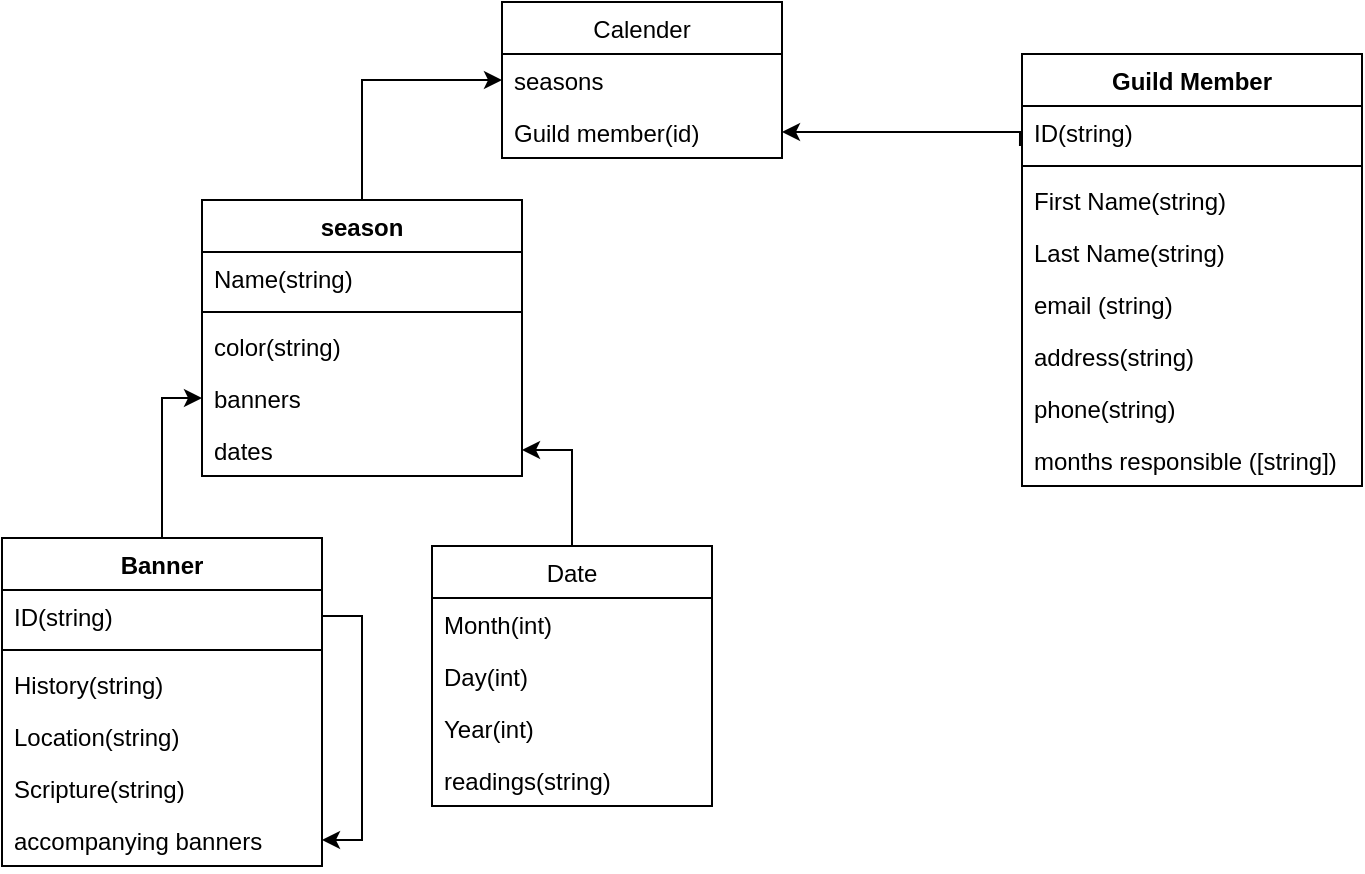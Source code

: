 <mxfile version="10.7.7" type="device"><diagram name="Page-1" id="c4acf3e9-155e-7222-9cf6-157b1a14988f"><mxGraphModel dx="840" dy="484" grid="1" gridSize="10" guides="1" tooltips="1" connect="1" arrows="1" fold="1" page="1" pageScale="1" pageWidth="850" pageHeight="1100" background="#ffffff" math="0" shadow="0"><root><mxCell id="0"/><mxCell id="1" parent="0"/><mxCell id="gC-rFD4RxwVyKu6EkTPd-37" style="edgeStyle=orthogonalEdgeStyle;rounded=0;orthogonalLoop=1;jettySize=auto;html=1;exitX=0.5;exitY=0;exitDx=0;exitDy=0;entryX=0;entryY=0.5;entryDx=0;entryDy=0;" edge="1" parent="1" source="gC-rFD4RxwVyKu6EkTPd-1" target="gC-rFD4RxwVyKu6EkTPd-36"><mxGeometry relative="1" as="geometry"/></mxCell><mxCell id="gC-rFD4RxwVyKu6EkTPd-1" value="Banner" style="swimlane;fontStyle=1;align=center;verticalAlign=top;childLayout=stackLayout;horizontal=1;startSize=26;horizontalStack=0;resizeParent=1;resizeParentMax=0;resizeLast=0;collapsible=1;marginBottom=0;" vertex="1" parent="1"><mxGeometry x="140" y="387" width="160" height="164" as="geometry"/></mxCell><mxCell id="gC-rFD4RxwVyKu6EkTPd-40" style="edgeStyle=orthogonalEdgeStyle;rounded=0;orthogonalLoop=1;jettySize=auto;html=1;exitX=1;exitY=0.5;exitDx=0;exitDy=0;entryX=1;entryY=0.5;entryDx=0;entryDy=0;" edge="1" parent="gC-rFD4RxwVyKu6EkTPd-1" source="gC-rFD4RxwVyKu6EkTPd-2" target="gC-rFD4RxwVyKu6EkTPd-38"><mxGeometry relative="1" as="geometry"/></mxCell><mxCell id="gC-rFD4RxwVyKu6EkTPd-2" value="ID(string)" style="text;strokeColor=none;fillColor=none;align=left;verticalAlign=top;spacingLeft=4;spacingRight=4;overflow=hidden;rotatable=0;points=[[0,0.5],[1,0.5]];portConstraint=eastwest;" vertex="1" parent="gC-rFD4RxwVyKu6EkTPd-1"><mxGeometry y="26" width="160" height="26" as="geometry"/></mxCell><mxCell id="gC-rFD4RxwVyKu6EkTPd-3" value="" style="line;strokeWidth=1;fillColor=none;align=left;verticalAlign=middle;spacingTop=-1;spacingLeft=3;spacingRight=3;rotatable=0;labelPosition=right;points=[];portConstraint=eastwest;" vertex="1" parent="gC-rFD4RxwVyKu6EkTPd-1"><mxGeometry y="52" width="160" height="8" as="geometry"/></mxCell><mxCell id="gC-rFD4RxwVyKu6EkTPd-4" value="History(string)&#10;" style="text;strokeColor=none;fillColor=none;align=left;verticalAlign=top;spacingLeft=4;spacingRight=4;overflow=hidden;rotatable=0;points=[[0,0.5],[1,0.5]];portConstraint=eastwest;" vertex="1" parent="gC-rFD4RxwVyKu6EkTPd-1"><mxGeometry y="60" width="160" height="26" as="geometry"/></mxCell><mxCell id="gC-rFD4RxwVyKu6EkTPd-6" value="Location(string)&#10;" style="text;strokeColor=none;fillColor=none;align=left;verticalAlign=top;spacingLeft=4;spacingRight=4;overflow=hidden;rotatable=0;points=[[0,0.5],[1,0.5]];portConstraint=eastwest;" vertex="1" parent="gC-rFD4RxwVyKu6EkTPd-1"><mxGeometry y="86" width="160" height="26" as="geometry"/></mxCell><mxCell id="gC-rFD4RxwVyKu6EkTPd-7" value="Scripture(string)&#10;" style="text;strokeColor=none;fillColor=none;align=left;verticalAlign=top;spacingLeft=4;spacingRight=4;overflow=hidden;rotatable=0;points=[[0,0.5],[1,0.5]];portConstraint=eastwest;" vertex="1" parent="gC-rFD4RxwVyKu6EkTPd-1"><mxGeometry y="112" width="160" height="26" as="geometry"/></mxCell><mxCell id="gC-rFD4RxwVyKu6EkTPd-38" value="accompanying banners&#10;" style="text;strokeColor=none;fillColor=none;align=left;verticalAlign=top;spacingLeft=4;spacingRight=4;overflow=hidden;rotatable=0;points=[[0,0.5],[1,0.5]];portConstraint=eastwest;" vertex="1" parent="gC-rFD4RxwVyKu6EkTPd-1"><mxGeometry y="138" width="160" height="26" as="geometry"/></mxCell><mxCell id="gC-rFD4RxwVyKu6EkTPd-8" value="Guild Member" style="swimlane;fontStyle=1;align=center;verticalAlign=top;childLayout=stackLayout;horizontal=1;startSize=26;horizontalStack=0;resizeParent=1;resizeParentMax=0;resizeLast=0;collapsible=1;marginBottom=0;" vertex="1" parent="1"><mxGeometry x="650" y="145" width="170" height="216" as="geometry"/></mxCell><mxCell id="gC-rFD4RxwVyKu6EkTPd-9" value="ID(string)" style="text;strokeColor=none;fillColor=none;align=left;verticalAlign=top;spacingLeft=4;spacingRight=4;overflow=hidden;rotatable=0;points=[[0,0.5],[1,0.5]];portConstraint=eastwest;" vertex="1" parent="gC-rFD4RxwVyKu6EkTPd-8"><mxGeometry y="26" width="170" height="26" as="geometry"/></mxCell><mxCell id="gC-rFD4RxwVyKu6EkTPd-10" value="" style="line;strokeWidth=1;fillColor=none;align=left;verticalAlign=middle;spacingTop=-1;spacingLeft=3;spacingRight=3;rotatable=0;labelPosition=right;points=[];portConstraint=eastwest;" vertex="1" parent="gC-rFD4RxwVyKu6EkTPd-8"><mxGeometry y="52" width="170" height="8" as="geometry"/></mxCell><mxCell id="gC-rFD4RxwVyKu6EkTPd-11" value="First Name(string)&#10;" style="text;strokeColor=none;fillColor=none;align=left;verticalAlign=top;spacingLeft=4;spacingRight=4;overflow=hidden;rotatable=0;points=[[0,0.5],[1,0.5]];portConstraint=eastwest;" vertex="1" parent="gC-rFD4RxwVyKu6EkTPd-8"><mxGeometry y="60" width="170" height="26" as="geometry"/></mxCell><mxCell id="gC-rFD4RxwVyKu6EkTPd-14" value="Last Name(string)&#10;" style="text;strokeColor=none;fillColor=none;align=left;verticalAlign=top;spacingLeft=4;spacingRight=4;overflow=hidden;rotatable=0;points=[[0,0.5],[1,0.5]];portConstraint=eastwest;" vertex="1" parent="gC-rFD4RxwVyKu6EkTPd-8"><mxGeometry y="86" width="170" height="26" as="geometry"/></mxCell><mxCell id="gC-rFD4RxwVyKu6EkTPd-12" value="email (string)&#10;" style="text;strokeColor=none;fillColor=none;align=left;verticalAlign=top;spacingLeft=4;spacingRight=4;overflow=hidden;rotatable=0;points=[[0,0.5],[1,0.5]];portConstraint=eastwest;" vertex="1" parent="gC-rFD4RxwVyKu6EkTPd-8"><mxGeometry y="112" width="170" height="26" as="geometry"/></mxCell><mxCell id="gC-rFD4RxwVyKu6EkTPd-13" value="address(string)&#10;" style="text;strokeColor=none;fillColor=none;align=left;verticalAlign=top;spacingLeft=4;spacingRight=4;overflow=hidden;rotatable=0;points=[[0,0.5],[1,0.5]];portConstraint=eastwest;" vertex="1" parent="gC-rFD4RxwVyKu6EkTPd-8"><mxGeometry y="138" width="170" height="26" as="geometry"/></mxCell><mxCell id="gC-rFD4RxwVyKu6EkTPd-15" value="phone(string)" style="text;strokeColor=none;fillColor=none;align=left;verticalAlign=top;spacingLeft=4;spacingRight=4;overflow=hidden;rotatable=0;points=[[0,0.5],[1,0.5]];portConstraint=eastwest;" vertex="1" parent="gC-rFD4RxwVyKu6EkTPd-8"><mxGeometry y="164" width="170" height="26" as="geometry"/></mxCell><mxCell id="gC-rFD4RxwVyKu6EkTPd-16" value="months responsible ([string])" style="text;strokeColor=none;fillColor=none;align=left;verticalAlign=top;spacingLeft=4;spacingRight=4;overflow=hidden;rotatable=0;points=[[0,0.5],[1,0.5]];portConstraint=eastwest;" vertex="1" parent="gC-rFD4RxwVyKu6EkTPd-8"><mxGeometry y="190" width="170" height="26" as="geometry"/></mxCell><mxCell id="gC-rFD4RxwVyKu6EkTPd-17" value="Calender" style="swimlane;fontStyle=0;childLayout=stackLayout;horizontal=1;startSize=26;fillColor=none;horizontalStack=0;resizeParent=1;resizeParentMax=0;resizeLast=0;collapsible=1;marginBottom=0;" vertex="1" parent="1"><mxGeometry x="390" y="119" width="140" height="78" as="geometry"/></mxCell><mxCell id="gC-rFD4RxwVyKu6EkTPd-19" value="seasons" style="text;strokeColor=none;fillColor=none;align=left;verticalAlign=top;spacingLeft=4;spacingRight=4;overflow=hidden;rotatable=0;points=[[0,0.5],[1,0.5]];portConstraint=eastwest;" vertex="1" parent="gC-rFD4RxwVyKu6EkTPd-17"><mxGeometry y="26" width="140" height="26" as="geometry"/></mxCell><mxCell id="gC-rFD4RxwVyKu6EkTPd-29" value="Guild member(id)" style="text;strokeColor=none;fillColor=none;align=left;verticalAlign=top;spacingLeft=4;spacingRight=4;overflow=hidden;rotatable=0;points=[[0,0.5],[1,0.5]];portConstraint=eastwest;" vertex="1" parent="gC-rFD4RxwVyKu6EkTPd-17"><mxGeometry y="52" width="140" height="26" as="geometry"/></mxCell><mxCell id="gC-rFD4RxwVyKu6EkTPd-22" style="edgeStyle=orthogonalEdgeStyle;rounded=0;orthogonalLoop=1;jettySize=auto;html=1;exitX=-0.006;exitY=0.769;exitDx=0;exitDy=0;entryX=1;entryY=0.5;entryDx=0;entryDy=0;exitPerimeter=0;" edge="1" parent="1" source="gC-rFD4RxwVyKu6EkTPd-9" target="gC-rFD4RxwVyKu6EkTPd-29"><mxGeometry relative="1" as="geometry"><Array as="points"><mxPoint x="649" y="184"/></Array></mxGeometry></mxCell><mxCell id="gC-rFD4RxwVyKu6EkTPd-41" style="edgeStyle=orthogonalEdgeStyle;rounded=0;orthogonalLoop=1;jettySize=auto;html=1;exitX=0.5;exitY=0;exitDx=0;exitDy=0;entryX=1;entryY=0.5;entryDx=0;entryDy=0;" edge="1" parent="1" source="gC-rFD4RxwVyKu6EkTPd-24" target="gC-rFD4RxwVyKu6EkTPd-43"><mxGeometry relative="1" as="geometry"/></mxCell><mxCell id="gC-rFD4RxwVyKu6EkTPd-24" value="Date" style="swimlane;fontStyle=0;childLayout=stackLayout;horizontal=1;startSize=26;fillColor=none;horizontalStack=0;resizeParent=1;resizeParentMax=0;resizeLast=0;collapsible=1;marginBottom=0;" vertex="1" parent="1"><mxGeometry x="355" y="391" width="140" height="130" as="geometry"/></mxCell><mxCell id="gC-rFD4RxwVyKu6EkTPd-25" value="Month(int)" style="text;strokeColor=none;fillColor=none;align=left;verticalAlign=top;spacingLeft=4;spacingRight=4;overflow=hidden;rotatable=0;points=[[0,0.5],[1,0.5]];portConstraint=eastwest;" vertex="1" parent="gC-rFD4RxwVyKu6EkTPd-24"><mxGeometry y="26" width="140" height="26" as="geometry"/></mxCell><mxCell id="gC-rFD4RxwVyKu6EkTPd-26" value="Day(int)" style="text;strokeColor=none;fillColor=none;align=left;verticalAlign=top;spacingLeft=4;spacingRight=4;overflow=hidden;rotatable=0;points=[[0,0.5],[1,0.5]];portConstraint=eastwest;" vertex="1" parent="gC-rFD4RxwVyKu6EkTPd-24"><mxGeometry y="52" width="140" height="26" as="geometry"/></mxCell><mxCell id="gC-rFD4RxwVyKu6EkTPd-27" value="Year(int)" style="text;strokeColor=none;fillColor=none;align=left;verticalAlign=top;spacingLeft=4;spacingRight=4;overflow=hidden;rotatable=0;points=[[0,0.5],[1,0.5]];portConstraint=eastwest;" vertex="1" parent="gC-rFD4RxwVyKu6EkTPd-24"><mxGeometry y="78" width="140" height="26" as="geometry"/></mxCell><mxCell id="gC-rFD4RxwVyKu6EkTPd-42" value="readings(string)" style="text;strokeColor=none;fillColor=none;align=left;verticalAlign=top;spacingLeft=4;spacingRight=4;overflow=hidden;rotatable=0;points=[[0,0.5],[1,0.5]];portConstraint=eastwest;" vertex="1" parent="gC-rFD4RxwVyKu6EkTPd-24"><mxGeometry y="104" width="140" height="26" as="geometry"/></mxCell><mxCell id="gC-rFD4RxwVyKu6EkTPd-35" style="edgeStyle=orthogonalEdgeStyle;rounded=0;orthogonalLoop=1;jettySize=auto;html=1;exitX=0.5;exitY=0;exitDx=0;exitDy=0;entryX=0;entryY=0.5;entryDx=0;entryDy=0;" edge="1" parent="1" source="gC-rFD4RxwVyKu6EkTPd-30" target="gC-rFD4RxwVyKu6EkTPd-19"><mxGeometry relative="1" as="geometry"/></mxCell><mxCell id="gC-rFD4RxwVyKu6EkTPd-30" value="season" style="swimlane;fontStyle=1;align=center;verticalAlign=top;childLayout=stackLayout;horizontal=1;startSize=26;horizontalStack=0;resizeParent=1;resizeParentMax=0;resizeLast=0;collapsible=1;marginBottom=0;" vertex="1" parent="1"><mxGeometry x="240" y="218" width="160" height="138" as="geometry"/></mxCell><mxCell id="gC-rFD4RxwVyKu6EkTPd-31" value="Name(string)" style="text;strokeColor=none;fillColor=none;align=left;verticalAlign=top;spacingLeft=4;spacingRight=4;overflow=hidden;rotatable=0;points=[[0,0.5],[1,0.5]];portConstraint=eastwest;" vertex="1" parent="gC-rFD4RxwVyKu6EkTPd-30"><mxGeometry y="26" width="160" height="26" as="geometry"/></mxCell><mxCell id="gC-rFD4RxwVyKu6EkTPd-32" value="" style="line;strokeWidth=1;fillColor=none;align=left;verticalAlign=middle;spacingTop=-1;spacingLeft=3;spacingRight=3;rotatable=0;labelPosition=right;points=[];portConstraint=eastwest;" vertex="1" parent="gC-rFD4RxwVyKu6EkTPd-30"><mxGeometry y="52" width="160" height="8" as="geometry"/></mxCell><mxCell id="gC-rFD4RxwVyKu6EkTPd-33" value="color(string)" style="text;strokeColor=none;fillColor=none;align=left;verticalAlign=top;spacingLeft=4;spacingRight=4;overflow=hidden;rotatable=0;points=[[0,0.5],[1,0.5]];portConstraint=eastwest;" vertex="1" parent="gC-rFD4RxwVyKu6EkTPd-30"><mxGeometry y="60" width="160" height="26" as="geometry"/></mxCell><mxCell id="gC-rFD4RxwVyKu6EkTPd-36" value="banners" style="text;strokeColor=none;fillColor=none;align=left;verticalAlign=top;spacingLeft=4;spacingRight=4;overflow=hidden;rotatable=0;points=[[0,0.5],[1,0.5]];portConstraint=eastwest;" vertex="1" parent="gC-rFD4RxwVyKu6EkTPd-30"><mxGeometry y="86" width="160" height="26" as="geometry"/></mxCell><mxCell id="gC-rFD4RxwVyKu6EkTPd-43" value="dates" style="text;strokeColor=none;fillColor=none;align=left;verticalAlign=top;spacingLeft=4;spacingRight=4;overflow=hidden;rotatable=0;points=[[0,0.5],[1,0.5]];portConstraint=eastwest;" vertex="1" parent="gC-rFD4RxwVyKu6EkTPd-30"><mxGeometry y="112" width="160" height="26" as="geometry"/></mxCell></root></mxGraphModel></diagram></mxfile>
